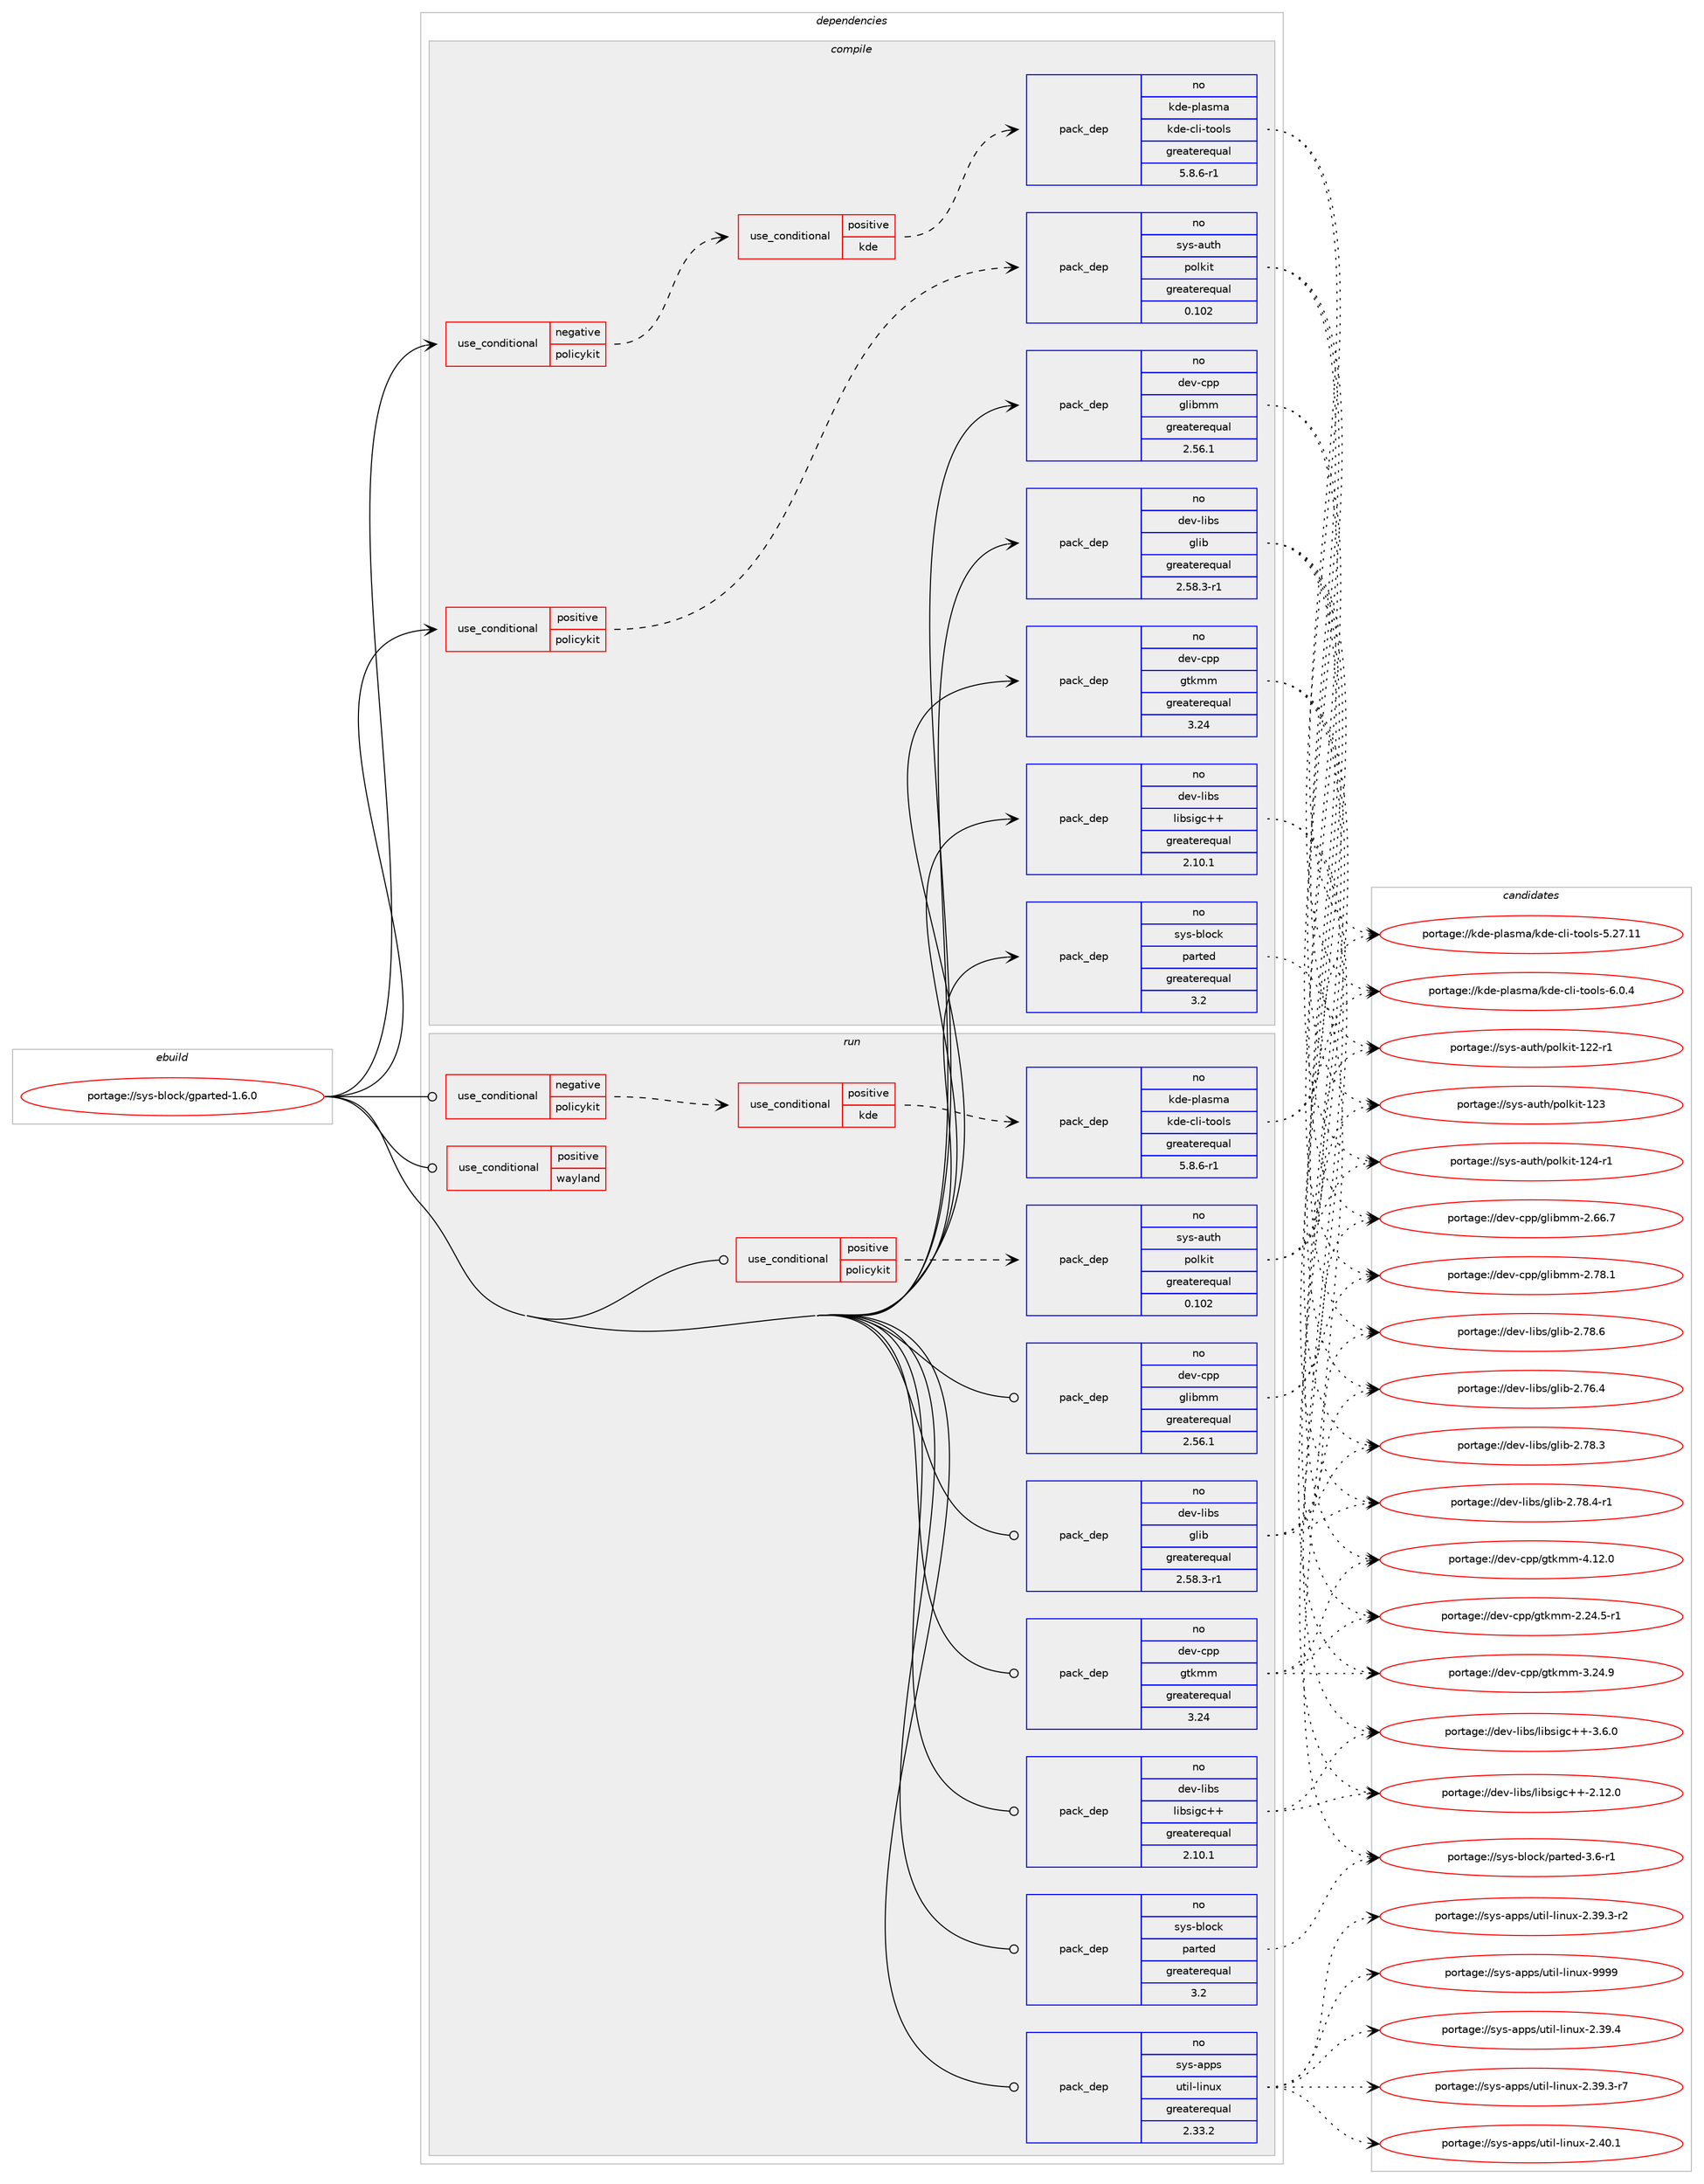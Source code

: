 digraph prolog {

# *************
# Graph options
# *************

newrank=true;
concentrate=true;
compound=true;
graph [rankdir=LR,fontname=Helvetica,fontsize=10,ranksep=1.5];#, ranksep=2.5, nodesep=0.2];
edge  [arrowhead=vee];
node  [fontname=Helvetica,fontsize=10];

# **********
# The ebuild
# **********

subgraph cluster_leftcol {
color=gray;
rank=same;
label=<<i>ebuild</i>>;
id [label="portage://sys-block/gparted-1.6.0", color=red, width=4, href="../sys-block/gparted-1.6.0.svg"];
}

# ****************
# The dependencies
# ****************

subgraph cluster_midcol {
color=gray;
label=<<i>dependencies</i>>;
subgraph cluster_compile {
fillcolor="#eeeeee";
style=filled;
label=<<i>compile</i>>;
subgraph cond1112 {
dependency1668 [label=<<TABLE BORDER="0" CELLBORDER="1" CELLSPACING="0" CELLPADDING="4"><TR><TD ROWSPAN="3" CELLPADDING="10">use_conditional</TD></TR><TR><TD>negative</TD></TR><TR><TD>policykit</TD></TR></TABLE>>, shape=none, color=red];
subgraph cond1113 {
dependency1669 [label=<<TABLE BORDER="0" CELLBORDER="1" CELLSPACING="0" CELLPADDING="4"><TR><TD ROWSPAN="3" CELLPADDING="10">use_conditional</TD></TR><TR><TD>positive</TD></TR><TR><TD>kde</TD></TR></TABLE>>, shape=none, color=red];
subgraph pack527 {
dependency1670 [label=<<TABLE BORDER="0" CELLBORDER="1" CELLSPACING="0" CELLPADDING="4" WIDTH="220"><TR><TD ROWSPAN="6" CELLPADDING="30">pack_dep</TD></TR><TR><TD WIDTH="110">no</TD></TR><TR><TD>kde-plasma</TD></TR><TR><TD>kde-cli-tools</TD></TR><TR><TD>greaterequal</TD></TR><TR><TD>5.8.6-r1</TD></TR></TABLE>>, shape=none, color=blue];
}
dependency1669:e -> dependency1670:w [weight=20,style="dashed",arrowhead="vee"];
}
dependency1668:e -> dependency1669:w [weight=20,style="dashed",arrowhead="vee"];
}
id:e -> dependency1668:w [weight=20,style="solid",arrowhead="vee"];
subgraph cond1114 {
dependency1671 [label=<<TABLE BORDER="0" CELLBORDER="1" CELLSPACING="0" CELLPADDING="4"><TR><TD ROWSPAN="3" CELLPADDING="10">use_conditional</TD></TR><TR><TD>positive</TD></TR><TR><TD>policykit</TD></TR></TABLE>>, shape=none, color=red];
subgraph pack528 {
dependency1672 [label=<<TABLE BORDER="0" CELLBORDER="1" CELLSPACING="0" CELLPADDING="4" WIDTH="220"><TR><TD ROWSPAN="6" CELLPADDING="30">pack_dep</TD></TR><TR><TD WIDTH="110">no</TD></TR><TR><TD>sys-auth</TD></TR><TR><TD>polkit</TD></TR><TR><TD>greaterequal</TD></TR><TR><TD>0.102</TD></TR></TABLE>>, shape=none, color=blue];
}
dependency1671:e -> dependency1672:w [weight=20,style="dashed",arrowhead="vee"];
}
id:e -> dependency1671:w [weight=20,style="solid",arrowhead="vee"];
subgraph pack529 {
dependency1673 [label=<<TABLE BORDER="0" CELLBORDER="1" CELLSPACING="0" CELLPADDING="4" WIDTH="220"><TR><TD ROWSPAN="6" CELLPADDING="30">pack_dep</TD></TR><TR><TD WIDTH="110">no</TD></TR><TR><TD>dev-cpp</TD></TR><TR><TD>glibmm</TD></TR><TR><TD>greaterequal</TD></TR><TR><TD>2.56.1</TD></TR></TABLE>>, shape=none, color=blue];
}
id:e -> dependency1673:w [weight=20,style="solid",arrowhead="vee"];
subgraph pack530 {
dependency1674 [label=<<TABLE BORDER="0" CELLBORDER="1" CELLSPACING="0" CELLPADDING="4" WIDTH="220"><TR><TD ROWSPAN="6" CELLPADDING="30">pack_dep</TD></TR><TR><TD WIDTH="110">no</TD></TR><TR><TD>dev-cpp</TD></TR><TR><TD>gtkmm</TD></TR><TR><TD>greaterequal</TD></TR><TR><TD>3.24</TD></TR></TABLE>>, shape=none, color=blue];
}
id:e -> dependency1674:w [weight=20,style="solid",arrowhead="vee"];
subgraph pack531 {
dependency1675 [label=<<TABLE BORDER="0" CELLBORDER="1" CELLSPACING="0" CELLPADDING="4" WIDTH="220"><TR><TD ROWSPAN="6" CELLPADDING="30">pack_dep</TD></TR><TR><TD WIDTH="110">no</TD></TR><TR><TD>dev-libs</TD></TR><TR><TD>glib</TD></TR><TR><TD>greaterequal</TD></TR><TR><TD>2.58.3-r1</TD></TR></TABLE>>, shape=none, color=blue];
}
id:e -> dependency1675:w [weight=20,style="solid",arrowhead="vee"];
subgraph pack532 {
dependency1676 [label=<<TABLE BORDER="0" CELLBORDER="1" CELLSPACING="0" CELLPADDING="4" WIDTH="220"><TR><TD ROWSPAN="6" CELLPADDING="30">pack_dep</TD></TR><TR><TD WIDTH="110">no</TD></TR><TR><TD>dev-libs</TD></TR><TR><TD>libsigc++</TD></TR><TR><TD>greaterequal</TD></TR><TR><TD>2.10.1</TD></TR></TABLE>>, shape=none, color=blue];
}
id:e -> dependency1676:w [weight=20,style="solid",arrowhead="vee"];
subgraph pack533 {
dependency1677 [label=<<TABLE BORDER="0" CELLBORDER="1" CELLSPACING="0" CELLPADDING="4" WIDTH="220"><TR><TD ROWSPAN="6" CELLPADDING="30">pack_dep</TD></TR><TR><TD WIDTH="110">no</TD></TR><TR><TD>sys-block</TD></TR><TR><TD>parted</TD></TR><TR><TD>greaterequal</TD></TR><TR><TD>3.2</TD></TR></TABLE>>, shape=none, color=blue];
}
id:e -> dependency1677:w [weight=20,style="solid",arrowhead="vee"];
}
subgraph cluster_compileandrun {
fillcolor="#eeeeee";
style=filled;
label=<<i>compile and run</i>>;
}
subgraph cluster_run {
fillcolor="#eeeeee";
style=filled;
label=<<i>run</i>>;
subgraph cond1115 {
dependency1678 [label=<<TABLE BORDER="0" CELLBORDER="1" CELLSPACING="0" CELLPADDING="4"><TR><TD ROWSPAN="3" CELLPADDING="10">use_conditional</TD></TR><TR><TD>negative</TD></TR><TR><TD>policykit</TD></TR></TABLE>>, shape=none, color=red];
subgraph cond1116 {
dependency1679 [label=<<TABLE BORDER="0" CELLBORDER="1" CELLSPACING="0" CELLPADDING="4"><TR><TD ROWSPAN="3" CELLPADDING="10">use_conditional</TD></TR><TR><TD>positive</TD></TR><TR><TD>kde</TD></TR></TABLE>>, shape=none, color=red];
subgraph pack534 {
dependency1680 [label=<<TABLE BORDER="0" CELLBORDER="1" CELLSPACING="0" CELLPADDING="4" WIDTH="220"><TR><TD ROWSPAN="6" CELLPADDING="30">pack_dep</TD></TR><TR><TD WIDTH="110">no</TD></TR><TR><TD>kde-plasma</TD></TR><TR><TD>kde-cli-tools</TD></TR><TR><TD>greaterequal</TD></TR><TR><TD>5.8.6-r1</TD></TR></TABLE>>, shape=none, color=blue];
}
dependency1679:e -> dependency1680:w [weight=20,style="dashed",arrowhead="vee"];
}
dependency1678:e -> dependency1679:w [weight=20,style="dashed",arrowhead="vee"];
}
id:e -> dependency1678:w [weight=20,style="solid",arrowhead="odot"];
subgraph cond1117 {
dependency1681 [label=<<TABLE BORDER="0" CELLBORDER="1" CELLSPACING="0" CELLPADDING="4"><TR><TD ROWSPAN="3" CELLPADDING="10">use_conditional</TD></TR><TR><TD>positive</TD></TR><TR><TD>policykit</TD></TR></TABLE>>, shape=none, color=red];
subgraph pack535 {
dependency1682 [label=<<TABLE BORDER="0" CELLBORDER="1" CELLSPACING="0" CELLPADDING="4" WIDTH="220"><TR><TD ROWSPAN="6" CELLPADDING="30">pack_dep</TD></TR><TR><TD WIDTH="110">no</TD></TR><TR><TD>sys-auth</TD></TR><TR><TD>polkit</TD></TR><TR><TD>greaterequal</TD></TR><TR><TD>0.102</TD></TR></TABLE>>, shape=none, color=blue];
}
dependency1681:e -> dependency1682:w [weight=20,style="dashed",arrowhead="vee"];
}
id:e -> dependency1681:w [weight=20,style="solid",arrowhead="odot"];
subgraph cond1118 {
dependency1683 [label=<<TABLE BORDER="0" CELLBORDER="1" CELLSPACING="0" CELLPADDING="4"><TR><TD ROWSPAN="3" CELLPADDING="10">use_conditional</TD></TR><TR><TD>positive</TD></TR><TR><TD>wayland</TD></TR></TABLE>>, shape=none, color=red];
# *** BEGIN UNKNOWN DEPENDENCY TYPE (TODO) ***
# dependency1683 -> package_dependency(portage://sys-block/gparted-1.6.0,run,no,x11-apps,xhost,none,[,,],[],[])
# *** END UNKNOWN DEPENDENCY TYPE (TODO) ***

}
id:e -> dependency1683:w [weight=20,style="solid",arrowhead="odot"];
subgraph pack536 {
dependency1684 [label=<<TABLE BORDER="0" CELLBORDER="1" CELLSPACING="0" CELLPADDING="4" WIDTH="220"><TR><TD ROWSPAN="6" CELLPADDING="30">pack_dep</TD></TR><TR><TD WIDTH="110">no</TD></TR><TR><TD>dev-cpp</TD></TR><TR><TD>glibmm</TD></TR><TR><TD>greaterequal</TD></TR><TR><TD>2.56.1</TD></TR></TABLE>>, shape=none, color=blue];
}
id:e -> dependency1684:w [weight=20,style="solid",arrowhead="odot"];
subgraph pack537 {
dependency1685 [label=<<TABLE BORDER="0" CELLBORDER="1" CELLSPACING="0" CELLPADDING="4" WIDTH="220"><TR><TD ROWSPAN="6" CELLPADDING="30">pack_dep</TD></TR><TR><TD WIDTH="110">no</TD></TR><TR><TD>dev-cpp</TD></TR><TR><TD>gtkmm</TD></TR><TR><TD>greaterequal</TD></TR><TR><TD>3.24</TD></TR></TABLE>>, shape=none, color=blue];
}
id:e -> dependency1685:w [weight=20,style="solid",arrowhead="odot"];
subgraph pack538 {
dependency1686 [label=<<TABLE BORDER="0" CELLBORDER="1" CELLSPACING="0" CELLPADDING="4" WIDTH="220"><TR><TD ROWSPAN="6" CELLPADDING="30">pack_dep</TD></TR><TR><TD WIDTH="110">no</TD></TR><TR><TD>dev-libs</TD></TR><TR><TD>glib</TD></TR><TR><TD>greaterequal</TD></TR><TR><TD>2.58.3-r1</TD></TR></TABLE>>, shape=none, color=blue];
}
id:e -> dependency1686:w [weight=20,style="solid",arrowhead="odot"];
subgraph pack539 {
dependency1687 [label=<<TABLE BORDER="0" CELLBORDER="1" CELLSPACING="0" CELLPADDING="4" WIDTH="220"><TR><TD ROWSPAN="6" CELLPADDING="30">pack_dep</TD></TR><TR><TD WIDTH="110">no</TD></TR><TR><TD>dev-libs</TD></TR><TR><TD>libsigc++</TD></TR><TR><TD>greaterequal</TD></TR><TR><TD>2.10.1</TD></TR></TABLE>>, shape=none, color=blue];
}
id:e -> dependency1687:w [weight=20,style="solid",arrowhead="odot"];
subgraph pack540 {
dependency1688 [label=<<TABLE BORDER="0" CELLBORDER="1" CELLSPACING="0" CELLPADDING="4" WIDTH="220"><TR><TD ROWSPAN="6" CELLPADDING="30">pack_dep</TD></TR><TR><TD WIDTH="110">no</TD></TR><TR><TD>sys-apps</TD></TR><TR><TD>util-linux</TD></TR><TR><TD>greaterequal</TD></TR><TR><TD>2.33.2</TD></TR></TABLE>>, shape=none, color=blue];
}
id:e -> dependency1688:w [weight=20,style="solid",arrowhead="odot"];
subgraph pack541 {
dependency1689 [label=<<TABLE BORDER="0" CELLBORDER="1" CELLSPACING="0" CELLPADDING="4" WIDTH="220"><TR><TD ROWSPAN="6" CELLPADDING="30">pack_dep</TD></TR><TR><TD WIDTH="110">no</TD></TR><TR><TD>sys-block</TD></TR><TR><TD>parted</TD></TR><TR><TD>greaterequal</TD></TR><TR><TD>3.2</TD></TR></TABLE>>, shape=none, color=blue];
}
id:e -> dependency1689:w [weight=20,style="solid",arrowhead="odot"];
}
}

# **************
# The candidates
# **************

subgraph cluster_choices {
rank=same;
color=gray;
label=<<i>candidates</i>>;

subgraph choice527 {
color=black;
nodesep=1;
choice107100101451121089711510997471071001014599108105451161111111081154553465055464949 [label="portage://kde-plasma/kde-cli-tools-5.27.11", color=red, width=4,href="../kde-plasma/kde-cli-tools-5.27.11.svg"];
choice10710010145112108971151099747107100101459910810545116111111108115455446484652 [label="portage://kde-plasma/kde-cli-tools-6.0.4", color=red, width=4,href="../kde-plasma/kde-cli-tools-6.0.4.svg"];
dependency1670:e -> choice107100101451121089711510997471071001014599108105451161111111081154553465055464949:w [style=dotted,weight="100"];
dependency1670:e -> choice10710010145112108971151099747107100101459910810545116111111108115455446484652:w [style=dotted,weight="100"];
}
subgraph choice528 {
color=black;
nodesep=1;
choice115121115459711711610447112111108107105116454950504511449 [label="portage://sys-auth/polkit-122-r1", color=red, width=4,href="../sys-auth/polkit-122-r1.svg"];
choice11512111545971171161044711211110810710511645495051 [label="portage://sys-auth/polkit-123", color=red, width=4,href="../sys-auth/polkit-123.svg"];
choice115121115459711711610447112111108107105116454950524511449 [label="portage://sys-auth/polkit-124-r1", color=red, width=4,href="../sys-auth/polkit-124-r1.svg"];
dependency1672:e -> choice115121115459711711610447112111108107105116454950504511449:w [style=dotted,weight="100"];
dependency1672:e -> choice11512111545971171161044711211110810710511645495051:w [style=dotted,weight="100"];
dependency1672:e -> choice115121115459711711610447112111108107105116454950524511449:w [style=dotted,weight="100"];
}
subgraph choice529 {
color=black;
nodesep=1;
choice1001011184599112112471031081059810910945504654544655 [label="portage://dev-cpp/glibmm-2.66.7", color=red, width=4,href="../dev-cpp/glibmm-2.66.7.svg"];
choice1001011184599112112471031081059810910945504655564649 [label="portage://dev-cpp/glibmm-2.78.1", color=red, width=4,href="../dev-cpp/glibmm-2.78.1.svg"];
dependency1673:e -> choice1001011184599112112471031081059810910945504654544655:w [style=dotted,weight="100"];
dependency1673:e -> choice1001011184599112112471031081059810910945504655564649:w [style=dotted,weight="100"];
}
subgraph choice530 {
color=black;
nodesep=1;
choice100101118459911211247103116107109109455046505246534511449 [label="portage://dev-cpp/gtkmm-2.24.5-r1", color=red, width=4,href="../dev-cpp/gtkmm-2.24.5-r1.svg"];
choice10010111845991121124710311610710910945514650524657 [label="portage://dev-cpp/gtkmm-3.24.9", color=red, width=4,href="../dev-cpp/gtkmm-3.24.9.svg"];
choice10010111845991121124710311610710910945524649504648 [label="portage://dev-cpp/gtkmm-4.12.0", color=red, width=4,href="../dev-cpp/gtkmm-4.12.0.svg"];
dependency1674:e -> choice100101118459911211247103116107109109455046505246534511449:w [style=dotted,weight="100"];
dependency1674:e -> choice10010111845991121124710311610710910945514650524657:w [style=dotted,weight="100"];
dependency1674:e -> choice10010111845991121124710311610710910945524649504648:w [style=dotted,weight="100"];
}
subgraph choice531 {
color=black;
nodesep=1;
choice1001011184510810598115471031081059845504655544652 [label="portage://dev-libs/glib-2.76.4", color=red, width=4,href="../dev-libs/glib-2.76.4.svg"];
choice1001011184510810598115471031081059845504655564651 [label="portage://dev-libs/glib-2.78.3", color=red, width=4,href="../dev-libs/glib-2.78.3.svg"];
choice10010111845108105981154710310810598455046555646524511449 [label="portage://dev-libs/glib-2.78.4-r1", color=red, width=4,href="../dev-libs/glib-2.78.4-r1.svg"];
choice1001011184510810598115471031081059845504655564654 [label="portage://dev-libs/glib-2.78.6", color=red, width=4,href="../dev-libs/glib-2.78.6.svg"];
dependency1675:e -> choice1001011184510810598115471031081059845504655544652:w [style=dotted,weight="100"];
dependency1675:e -> choice1001011184510810598115471031081059845504655564651:w [style=dotted,weight="100"];
dependency1675:e -> choice10010111845108105981154710310810598455046555646524511449:w [style=dotted,weight="100"];
dependency1675:e -> choice1001011184510810598115471031081059845504655564654:w [style=dotted,weight="100"];
}
subgraph choice532 {
color=black;
nodesep=1;
choice1001011184510810598115471081059811510510399434345504649504648 [label="portage://dev-libs/libsigc++-2.12.0", color=red, width=4,href="../dev-libs/libsigc++-2.12.0.svg"];
choice10010111845108105981154710810598115105103994343455146544648 [label="portage://dev-libs/libsigc++-3.6.0", color=red, width=4,href="../dev-libs/libsigc++-3.6.0.svg"];
dependency1676:e -> choice1001011184510810598115471081059811510510399434345504649504648:w [style=dotted,weight="100"];
dependency1676:e -> choice10010111845108105981154710810598115105103994343455146544648:w [style=dotted,weight="100"];
}
subgraph choice533 {
color=black;
nodesep=1;
choice1151211154598108111991074711297114116101100455146544511449 [label="portage://sys-block/parted-3.6-r1", color=red, width=4,href="../sys-block/parted-3.6-r1.svg"];
dependency1677:e -> choice1151211154598108111991074711297114116101100455146544511449:w [style=dotted,weight="100"];
}
subgraph choice534 {
color=black;
nodesep=1;
choice107100101451121089711510997471071001014599108105451161111111081154553465055464949 [label="portage://kde-plasma/kde-cli-tools-5.27.11", color=red, width=4,href="../kde-plasma/kde-cli-tools-5.27.11.svg"];
choice10710010145112108971151099747107100101459910810545116111111108115455446484652 [label="portage://kde-plasma/kde-cli-tools-6.0.4", color=red, width=4,href="../kde-plasma/kde-cli-tools-6.0.4.svg"];
dependency1680:e -> choice107100101451121089711510997471071001014599108105451161111111081154553465055464949:w [style=dotted,weight="100"];
dependency1680:e -> choice10710010145112108971151099747107100101459910810545116111111108115455446484652:w [style=dotted,weight="100"];
}
subgraph choice535 {
color=black;
nodesep=1;
choice115121115459711711610447112111108107105116454950504511449 [label="portage://sys-auth/polkit-122-r1", color=red, width=4,href="../sys-auth/polkit-122-r1.svg"];
choice11512111545971171161044711211110810710511645495051 [label="portage://sys-auth/polkit-123", color=red, width=4,href="../sys-auth/polkit-123.svg"];
choice115121115459711711610447112111108107105116454950524511449 [label="portage://sys-auth/polkit-124-r1", color=red, width=4,href="../sys-auth/polkit-124-r1.svg"];
dependency1682:e -> choice115121115459711711610447112111108107105116454950504511449:w [style=dotted,weight="100"];
dependency1682:e -> choice11512111545971171161044711211110810710511645495051:w [style=dotted,weight="100"];
dependency1682:e -> choice115121115459711711610447112111108107105116454950524511449:w [style=dotted,weight="100"];
}
subgraph choice536 {
color=black;
nodesep=1;
choice1001011184599112112471031081059810910945504654544655 [label="portage://dev-cpp/glibmm-2.66.7", color=red, width=4,href="../dev-cpp/glibmm-2.66.7.svg"];
choice1001011184599112112471031081059810910945504655564649 [label="portage://dev-cpp/glibmm-2.78.1", color=red, width=4,href="../dev-cpp/glibmm-2.78.1.svg"];
dependency1684:e -> choice1001011184599112112471031081059810910945504654544655:w [style=dotted,weight="100"];
dependency1684:e -> choice1001011184599112112471031081059810910945504655564649:w [style=dotted,weight="100"];
}
subgraph choice537 {
color=black;
nodesep=1;
choice100101118459911211247103116107109109455046505246534511449 [label="portage://dev-cpp/gtkmm-2.24.5-r1", color=red, width=4,href="../dev-cpp/gtkmm-2.24.5-r1.svg"];
choice10010111845991121124710311610710910945514650524657 [label="portage://dev-cpp/gtkmm-3.24.9", color=red, width=4,href="../dev-cpp/gtkmm-3.24.9.svg"];
choice10010111845991121124710311610710910945524649504648 [label="portage://dev-cpp/gtkmm-4.12.0", color=red, width=4,href="../dev-cpp/gtkmm-4.12.0.svg"];
dependency1685:e -> choice100101118459911211247103116107109109455046505246534511449:w [style=dotted,weight="100"];
dependency1685:e -> choice10010111845991121124710311610710910945514650524657:w [style=dotted,weight="100"];
dependency1685:e -> choice10010111845991121124710311610710910945524649504648:w [style=dotted,weight="100"];
}
subgraph choice538 {
color=black;
nodesep=1;
choice1001011184510810598115471031081059845504655544652 [label="portage://dev-libs/glib-2.76.4", color=red, width=4,href="../dev-libs/glib-2.76.4.svg"];
choice1001011184510810598115471031081059845504655564651 [label="portage://dev-libs/glib-2.78.3", color=red, width=4,href="../dev-libs/glib-2.78.3.svg"];
choice10010111845108105981154710310810598455046555646524511449 [label="portage://dev-libs/glib-2.78.4-r1", color=red, width=4,href="../dev-libs/glib-2.78.4-r1.svg"];
choice1001011184510810598115471031081059845504655564654 [label="portage://dev-libs/glib-2.78.6", color=red, width=4,href="../dev-libs/glib-2.78.6.svg"];
dependency1686:e -> choice1001011184510810598115471031081059845504655544652:w [style=dotted,weight="100"];
dependency1686:e -> choice1001011184510810598115471031081059845504655564651:w [style=dotted,weight="100"];
dependency1686:e -> choice10010111845108105981154710310810598455046555646524511449:w [style=dotted,weight="100"];
dependency1686:e -> choice1001011184510810598115471031081059845504655564654:w [style=dotted,weight="100"];
}
subgraph choice539 {
color=black;
nodesep=1;
choice1001011184510810598115471081059811510510399434345504649504648 [label="portage://dev-libs/libsigc++-2.12.0", color=red, width=4,href="../dev-libs/libsigc++-2.12.0.svg"];
choice10010111845108105981154710810598115105103994343455146544648 [label="portage://dev-libs/libsigc++-3.6.0", color=red, width=4,href="../dev-libs/libsigc++-3.6.0.svg"];
dependency1687:e -> choice1001011184510810598115471081059811510510399434345504649504648:w [style=dotted,weight="100"];
dependency1687:e -> choice10010111845108105981154710810598115105103994343455146544648:w [style=dotted,weight="100"];
}
subgraph choice540 {
color=black;
nodesep=1;
choice11512111545971121121154711711610510845108105110117120455046515746514511450 [label="portage://sys-apps/util-linux-2.39.3-r2", color=red, width=4,href="../sys-apps/util-linux-2.39.3-r2.svg"];
choice11512111545971121121154711711610510845108105110117120455046515746514511455 [label="portage://sys-apps/util-linux-2.39.3-r7", color=red, width=4,href="../sys-apps/util-linux-2.39.3-r7.svg"];
choice1151211154597112112115471171161051084510810511011712045504651574652 [label="portage://sys-apps/util-linux-2.39.4", color=red, width=4,href="../sys-apps/util-linux-2.39.4.svg"];
choice1151211154597112112115471171161051084510810511011712045504652484649 [label="portage://sys-apps/util-linux-2.40.1", color=red, width=4,href="../sys-apps/util-linux-2.40.1.svg"];
choice115121115459711211211547117116105108451081051101171204557575757 [label="portage://sys-apps/util-linux-9999", color=red, width=4,href="../sys-apps/util-linux-9999.svg"];
dependency1688:e -> choice11512111545971121121154711711610510845108105110117120455046515746514511450:w [style=dotted,weight="100"];
dependency1688:e -> choice11512111545971121121154711711610510845108105110117120455046515746514511455:w [style=dotted,weight="100"];
dependency1688:e -> choice1151211154597112112115471171161051084510810511011712045504651574652:w [style=dotted,weight="100"];
dependency1688:e -> choice1151211154597112112115471171161051084510810511011712045504652484649:w [style=dotted,weight="100"];
dependency1688:e -> choice115121115459711211211547117116105108451081051101171204557575757:w [style=dotted,weight="100"];
}
subgraph choice541 {
color=black;
nodesep=1;
choice1151211154598108111991074711297114116101100455146544511449 [label="portage://sys-block/parted-3.6-r1", color=red, width=4,href="../sys-block/parted-3.6-r1.svg"];
dependency1689:e -> choice1151211154598108111991074711297114116101100455146544511449:w [style=dotted,weight="100"];
}
}

}
